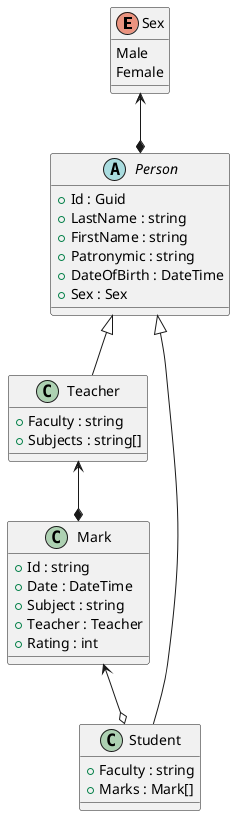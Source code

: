 ﻿@startuml
'https://plantuml.com/class-diagram

enum Sex {
Male
Female
}

Sex <--* Person
abstract class Person {
+ Id : Guid
+ LastName : string
+ FirstName : string
+ Patronymic : string
+ DateOfBirth : DateTime
+ Sex : Sex
}

Person <|-- Teacher
class Teacher {
+ Faculty : string
+ Subjects : string[]
}

Teacher <--* Mark
class Mark {
+ Id : string
+ Date : DateTime
+ Subject : string
+ Teacher : Teacher
+ Rating : int
}

Mark <--o Student
Person <|-- Student
class Student {
+ Faculty : string
+ Marks : Mark[]
}

@enduml